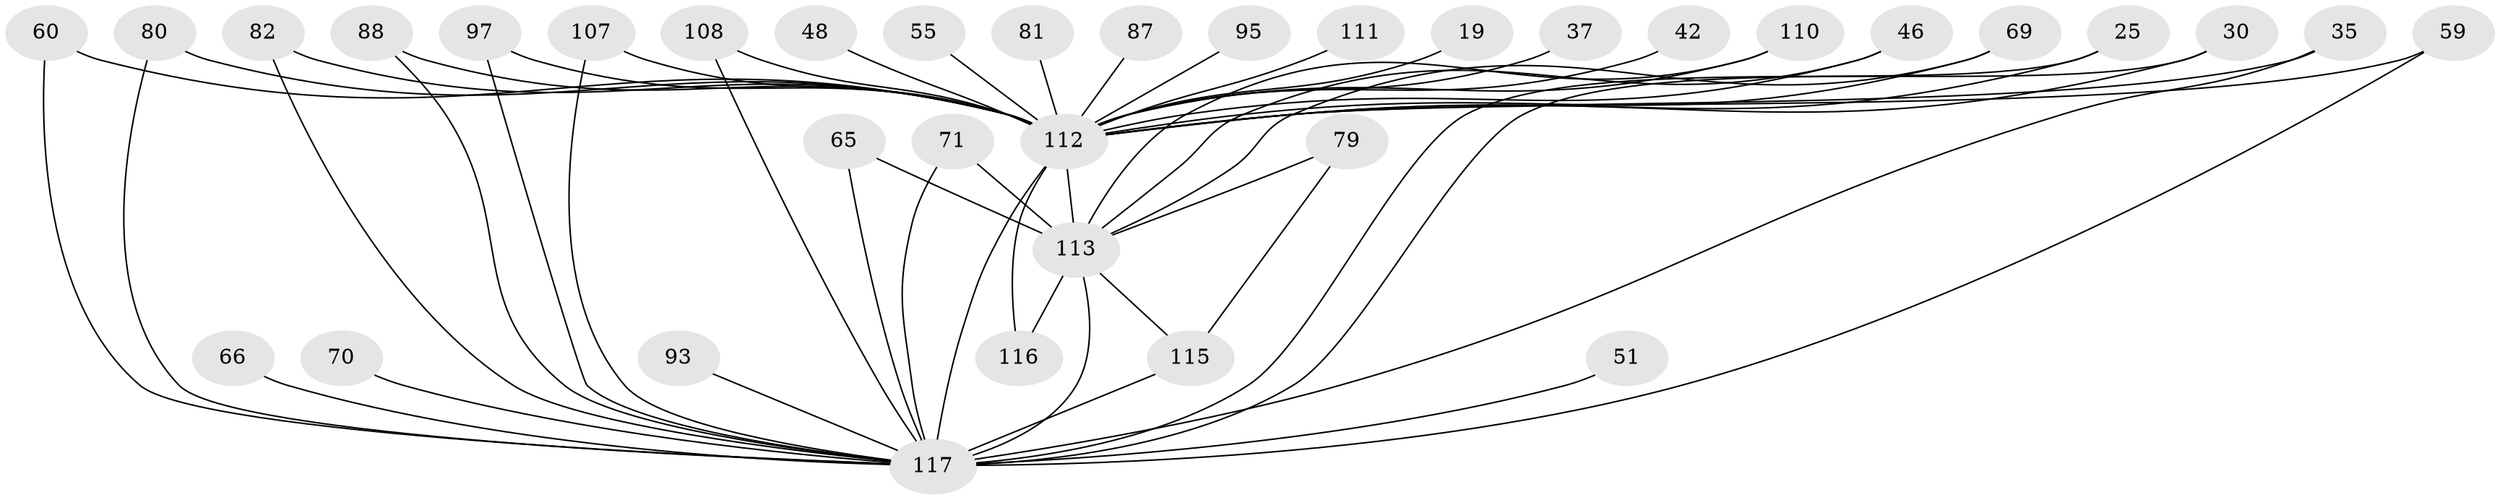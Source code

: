 // original degree distribution, {17: 0.017094017094017096, 27: 0.008547008547008548, 11: 0.008547008547008548, 19: 0.008547008547008548, 31: 0.008547008547008548, 22: 0.008547008547008548, 24: 0.008547008547008548, 28: 0.008547008547008548, 39: 0.008547008547008548, 8: 0.008547008547008548, 4: 0.05128205128205128, 3: 0.21367521367521367, 7: 0.017094017094017096, 2: 0.5811965811965812, 5: 0.03418803418803419, 6: 0.008547008547008548}
// Generated by graph-tools (version 1.1) at 2025/48/03/04/25 21:48:34]
// undirected, 35 vertices, 54 edges
graph export_dot {
graph [start="1"]
  node [color=gray90,style=filled];
  19;
  25;
  30;
  35;
  37;
  42;
  46;
  48;
  51;
  55;
  59;
  60;
  65 [super="+26"];
  66;
  69 [super="+43"];
  70;
  71;
  79;
  80 [super="+40"];
  81;
  82;
  87;
  88;
  93;
  95;
  97 [super="+91+56"];
  107 [super="+86+27"];
  108 [super="+72+94"];
  110;
  111;
  112 [super="+32+104+74+9+102"];
  113 [super="+92+5+99"];
  115 [super="+50+57+75"];
  116;
  117 [super="+98+114+103+106"];
  19 -- 112 [weight=2];
  25 -- 112;
  25 -- 117;
  30 -- 112;
  30 -- 117;
  35 -- 112;
  35 -- 117;
  37 -- 112 [weight=2];
  42 -- 112 [weight=2];
  46 -- 112;
  46 -- 113;
  48 -- 112 [weight=2];
  51 -- 117 [weight=2];
  55 -- 112 [weight=2];
  59 -- 112;
  59 -- 117;
  60 -- 112;
  60 -- 117;
  65 -- 113;
  65 -- 117 [weight=2];
  66 -- 117 [weight=2];
  69 -- 113;
  69 -- 112 [weight=2];
  70 -- 117;
  71 -- 113;
  71 -- 117;
  79 -- 115;
  79 -- 113;
  80 -- 112;
  80 -- 117 [weight=2];
  81 -- 112 [weight=2];
  82 -- 112;
  82 -- 117;
  87 -- 112 [weight=2];
  88 -- 112;
  88 -- 117;
  93 -- 117;
  95 -- 112 [weight=2];
  97 -- 112 [weight=3];
  97 -- 117;
  107 -- 112 [weight=5];
  107 -- 117;
  108 -- 112 [weight=3];
  108 -- 117 [weight=3];
  110 -- 112;
  110 -- 113;
  111 -- 112 [weight=2];
  112 -- 113 [weight=34];
  112 -- 116;
  112 -- 117 [weight=32];
  113 -- 115;
  113 -- 116;
  113 -- 117 [weight=14];
  115 -- 117 [weight=9];
}
